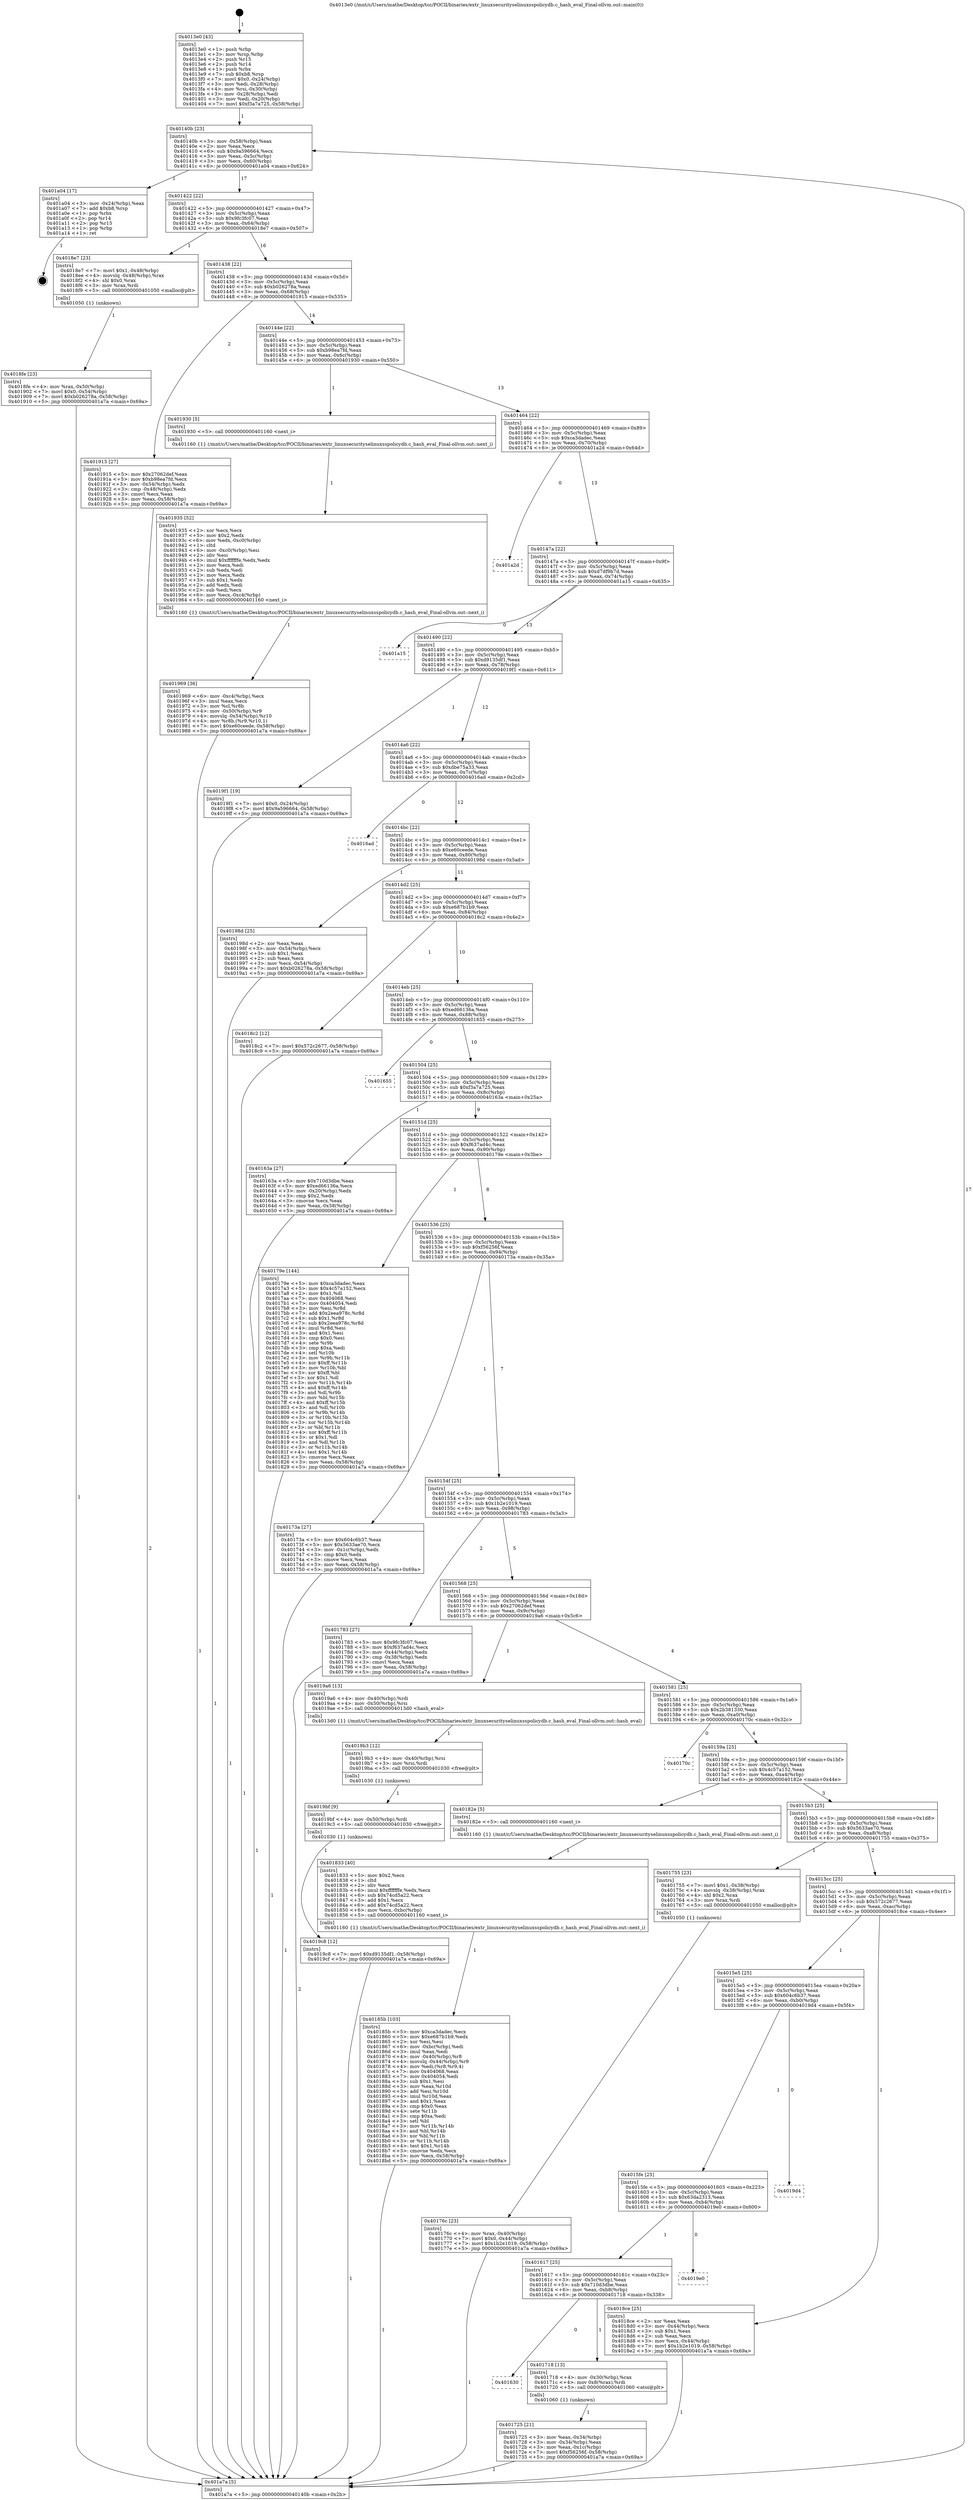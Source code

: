 digraph "0x4013e0" {
  label = "0x4013e0 (/mnt/c/Users/mathe/Desktop/tcc/POCII/binaries/extr_linuxsecurityselinuxsspolicydb.c_hash_eval_Final-ollvm.out::main(0))"
  labelloc = "t"
  node[shape=record]

  Entry [label="",width=0.3,height=0.3,shape=circle,fillcolor=black,style=filled]
  "0x40140b" [label="{
     0x40140b [23]\l
     | [instrs]\l
     &nbsp;&nbsp;0x40140b \<+3\>: mov -0x58(%rbp),%eax\l
     &nbsp;&nbsp;0x40140e \<+2\>: mov %eax,%ecx\l
     &nbsp;&nbsp;0x401410 \<+6\>: sub $0x9a596664,%ecx\l
     &nbsp;&nbsp;0x401416 \<+3\>: mov %eax,-0x5c(%rbp)\l
     &nbsp;&nbsp;0x401419 \<+3\>: mov %ecx,-0x60(%rbp)\l
     &nbsp;&nbsp;0x40141c \<+6\>: je 0000000000401a04 \<main+0x624\>\l
  }"]
  "0x401a04" [label="{
     0x401a04 [17]\l
     | [instrs]\l
     &nbsp;&nbsp;0x401a04 \<+3\>: mov -0x24(%rbp),%eax\l
     &nbsp;&nbsp;0x401a07 \<+7\>: add $0xb8,%rsp\l
     &nbsp;&nbsp;0x401a0e \<+1\>: pop %rbx\l
     &nbsp;&nbsp;0x401a0f \<+2\>: pop %r14\l
     &nbsp;&nbsp;0x401a11 \<+2\>: pop %r15\l
     &nbsp;&nbsp;0x401a13 \<+1\>: pop %rbp\l
     &nbsp;&nbsp;0x401a14 \<+1\>: ret\l
  }"]
  "0x401422" [label="{
     0x401422 [22]\l
     | [instrs]\l
     &nbsp;&nbsp;0x401422 \<+5\>: jmp 0000000000401427 \<main+0x47\>\l
     &nbsp;&nbsp;0x401427 \<+3\>: mov -0x5c(%rbp),%eax\l
     &nbsp;&nbsp;0x40142a \<+5\>: sub $0x9fc3fc07,%eax\l
     &nbsp;&nbsp;0x40142f \<+3\>: mov %eax,-0x64(%rbp)\l
     &nbsp;&nbsp;0x401432 \<+6\>: je 00000000004018e7 \<main+0x507\>\l
  }"]
  Exit [label="",width=0.3,height=0.3,shape=circle,fillcolor=black,style=filled,peripheries=2]
  "0x4018e7" [label="{
     0x4018e7 [23]\l
     | [instrs]\l
     &nbsp;&nbsp;0x4018e7 \<+7\>: movl $0x1,-0x48(%rbp)\l
     &nbsp;&nbsp;0x4018ee \<+4\>: movslq -0x48(%rbp),%rax\l
     &nbsp;&nbsp;0x4018f2 \<+4\>: shl $0x0,%rax\l
     &nbsp;&nbsp;0x4018f6 \<+3\>: mov %rax,%rdi\l
     &nbsp;&nbsp;0x4018f9 \<+5\>: call 0000000000401050 \<malloc@plt\>\l
     | [calls]\l
     &nbsp;&nbsp;0x401050 \{1\} (unknown)\l
  }"]
  "0x401438" [label="{
     0x401438 [22]\l
     | [instrs]\l
     &nbsp;&nbsp;0x401438 \<+5\>: jmp 000000000040143d \<main+0x5d\>\l
     &nbsp;&nbsp;0x40143d \<+3\>: mov -0x5c(%rbp),%eax\l
     &nbsp;&nbsp;0x401440 \<+5\>: sub $0xb026278a,%eax\l
     &nbsp;&nbsp;0x401445 \<+3\>: mov %eax,-0x68(%rbp)\l
     &nbsp;&nbsp;0x401448 \<+6\>: je 0000000000401915 \<main+0x535\>\l
  }"]
  "0x4019c8" [label="{
     0x4019c8 [12]\l
     | [instrs]\l
     &nbsp;&nbsp;0x4019c8 \<+7\>: movl $0xd9135df1,-0x58(%rbp)\l
     &nbsp;&nbsp;0x4019cf \<+5\>: jmp 0000000000401a7a \<main+0x69a\>\l
  }"]
  "0x401915" [label="{
     0x401915 [27]\l
     | [instrs]\l
     &nbsp;&nbsp;0x401915 \<+5\>: mov $0x27062def,%eax\l
     &nbsp;&nbsp;0x40191a \<+5\>: mov $0xb98ea7fd,%ecx\l
     &nbsp;&nbsp;0x40191f \<+3\>: mov -0x54(%rbp),%edx\l
     &nbsp;&nbsp;0x401922 \<+3\>: cmp -0x48(%rbp),%edx\l
     &nbsp;&nbsp;0x401925 \<+3\>: cmovl %ecx,%eax\l
     &nbsp;&nbsp;0x401928 \<+3\>: mov %eax,-0x58(%rbp)\l
     &nbsp;&nbsp;0x40192b \<+5\>: jmp 0000000000401a7a \<main+0x69a\>\l
  }"]
  "0x40144e" [label="{
     0x40144e [22]\l
     | [instrs]\l
     &nbsp;&nbsp;0x40144e \<+5\>: jmp 0000000000401453 \<main+0x73\>\l
     &nbsp;&nbsp;0x401453 \<+3\>: mov -0x5c(%rbp),%eax\l
     &nbsp;&nbsp;0x401456 \<+5\>: sub $0xb98ea7fd,%eax\l
     &nbsp;&nbsp;0x40145b \<+3\>: mov %eax,-0x6c(%rbp)\l
     &nbsp;&nbsp;0x40145e \<+6\>: je 0000000000401930 \<main+0x550\>\l
  }"]
  "0x4019bf" [label="{
     0x4019bf [9]\l
     | [instrs]\l
     &nbsp;&nbsp;0x4019bf \<+4\>: mov -0x50(%rbp),%rdi\l
     &nbsp;&nbsp;0x4019c3 \<+5\>: call 0000000000401030 \<free@plt\>\l
     | [calls]\l
     &nbsp;&nbsp;0x401030 \{1\} (unknown)\l
  }"]
  "0x401930" [label="{
     0x401930 [5]\l
     | [instrs]\l
     &nbsp;&nbsp;0x401930 \<+5\>: call 0000000000401160 \<next_i\>\l
     | [calls]\l
     &nbsp;&nbsp;0x401160 \{1\} (/mnt/c/Users/mathe/Desktop/tcc/POCII/binaries/extr_linuxsecurityselinuxsspolicydb.c_hash_eval_Final-ollvm.out::next_i)\l
  }"]
  "0x401464" [label="{
     0x401464 [22]\l
     | [instrs]\l
     &nbsp;&nbsp;0x401464 \<+5\>: jmp 0000000000401469 \<main+0x89\>\l
     &nbsp;&nbsp;0x401469 \<+3\>: mov -0x5c(%rbp),%eax\l
     &nbsp;&nbsp;0x40146c \<+5\>: sub $0xca3dadec,%eax\l
     &nbsp;&nbsp;0x401471 \<+3\>: mov %eax,-0x70(%rbp)\l
     &nbsp;&nbsp;0x401474 \<+6\>: je 0000000000401a2d \<main+0x64d\>\l
  }"]
  "0x4019b3" [label="{
     0x4019b3 [12]\l
     | [instrs]\l
     &nbsp;&nbsp;0x4019b3 \<+4\>: mov -0x40(%rbp),%rsi\l
     &nbsp;&nbsp;0x4019b7 \<+3\>: mov %rsi,%rdi\l
     &nbsp;&nbsp;0x4019ba \<+5\>: call 0000000000401030 \<free@plt\>\l
     | [calls]\l
     &nbsp;&nbsp;0x401030 \{1\} (unknown)\l
  }"]
  "0x401a2d" [label="{
     0x401a2d\l
  }", style=dashed]
  "0x40147a" [label="{
     0x40147a [22]\l
     | [instrs]\l
     &nbsp;&nbsp;0x40147a \<+5\>: jmp 000000000040147f \<main+0x9f\>\l
     &nbsp;&nbsp;0x40147f \<+3\>: mov -0x5c(%rbp),%eax\l
     &nbsp;&nbsp;0x401482 \<+5\>: sub $0xd7df9b7d,%eax\l
     &nbsp;&nbsp;0x401487 \<+3\>: mov %eax,-0x74(%rbp)\l
     &nbsp;&nbsp;0x40148a \<+6\>: je 0000000000401a15 \<main+0x635\>\l
  }"]
  "0x401969" [label="{
     0x401969 [36]\l
     | [instrs]\l
     &nbsp;&nbsp;0x401969 \<+6\>: mov -0xc4(%rbp),%ecx\l
     &nbsp;&nbsp;0x40196f \<+3\>: imul %eax,%ecx\l
     &nbsp;&nbsp;0x401972 \<+3\>: mov %cl,%r8b\l
     &nbsp;&nbsp;0x401975 \<+4\>: mov -0x50(%rbp),%r9\l
     &nbsp;&nbsp;0x401979 \<+4\>: movslq -0x54(%rbp),%r10\l
     &nbsp;&nbsp;0x40197d \<+4\>: mov %r8b,(%r9,%r10,1)\l
     &nbsp;&nbsp;0x401981 \<+7\>: movl $0xe60ceede,-0x58(%rbp)\l
     &nbsp;&nbsp;0x401988 \<+5\>: jmp 0000000000401a7a \<main+0x69a\>\l
  }"]
  "0x401a15" [label="{
     0x401a15\l
  }", style=dashed]
  "0x401490" [label="{
     0x401490 [22]\l
     | [instrs]\l
     &nbsp;&nbsp;0x401490 \<+5\>: jmp 0000000000401495 \<main+0xb5\>\l
     &nbsp;&nbsp;0x401495 \<+3\>: mov -0x5c(%rbp),%eax\l
     &nbsp;&nbsp;0x401498 \<+5\>: sub $0xd9135df1,%eax\l
     &nbsp;&nbsp;0x40149d \<+3\>: mov %eax,-0x78(%rbp)\l
     &nbsp;&nbsp;0x4014a0 \<+6\>: je 00000000004019f1 \<main+0x611\>\l
  }"]
  "0x401935" [label="{
     0x401935 [52]\l
     | [instrs]\l
     &nbsp;&nbsp;0x401935 \<+2\>: xor %ecx,%ecx\l
     &nbsp;&nbsp;0x401937 \<+5\>: mov $0x2,%edx\l
     &nbsp;&nbsp;0x40193c \<+6\>: mov %edx,-0xc0(%rbp)\l
     &nbsp;&nbsp;0x401942 \<+1\>: cltd\l
     &nbsp;&nbsp;0x401943 \<+6\>: mov -0xc0(%rbp),%esi\l
     &nbsp;&nbsp;0x401949 \<+2\>: idiv %esi\l
     &nbsp;&nbsp;0x40194b \<+6\>: imul $0xfffffffe,%edx,%edx\l
     &nbsp;&nbsp;0x401951 \<+2\>: mov %ecx,%edi\l
     &nbsp;&nbsp;0x401953 \<+2\>: sub %edx,%edi\l
     &nbsp;&nbsp;0x401955 \<+2\>: mov %ecx,%edx\l
     &nbsp;&nbsp;0x401957 \<+3\>: sub $0x1,%edx\l
     &nbsp;&nbsp;0x40195a \<+2\>: add %edx,%edi\l
     &nbsp;&nbsp;0x40195c \<+2\>: sub %edi,%ecx\l
     &nbsp;&nbsp;0x40195e \<+6\>: mov %ecx,-0xc4(%rbp)\l
     &nbsp;&nbsp;0x401964 \<+5\>: call 0000000000401160 \<next_i\>\l
     | [calls]\l
     &nbsp;&nbsp;0x401160 \{1\} (/mnt/c/Users/mathe/Desktop/tcc/POCII/binaries/extr_linuxsecurityselinuxsspolicydb.c_hash_eval_Final-ollvm.out::next_i)\l
  }"]
  "0x4019f1" [label="{
     0x4019f1 [19]\l
     | [instrs]\l
     &nbsp;&nbsp;0x4019f1 \<+7\>: movl $0x0,-0x24(%rbp)\l
     &nbsp;&nbsp;0x4019f8 \<+7\>: movl $0x9a596664,-0x58(%rbp)\l
     &nbsp;&nbsp;0x4019ff \<+5\>: jmp 0000000000401a7a \<main+0x69a\>\l
  }"]
  "0x4014a6" [label="{
     0x4014a6 [22]\l
     | [instrs]\l
     &nbsp;&nbsp;0x4014a6 \<+5\>: jmp 00000000004014ab \<main+0xcb\>\l
     &nbsp;&nbsp;0x4014ab \<+3\>: mov -0x5c(%rbp),%eax\l
     &nbsp;&nbsp;0x4014ae \<+5\>: sub $0xdbe75a33,%eax\l
     &nbsp;&nbsp;0x4014b3 \<+3\>: mov %eax,-0x7c(%rbp)\l
     &nbsp;&nbsp;0x4014b6 \<+6\>: je 00000000004016ad \<main+0x2cd\>\l
  }"]
  "0x4018fe" [label="{
     0x4018fe [23]\l
     | [instrs]\l
     &nbsp;&nbsp;0x4018fe \<+4\>: mov %rax,-0x50(%rbp)\l
     &nbsp;&nbsp;0x401902 \<+7\>: movl $0x0,-0x54(%rbp)\l
     &nbsp;&nbsp;0x401909 \<+7\>: movl $0xb026278a,-0x58(%rbp)\l
     &nbsp;&nbsp;0x401910 \<+5\>: jmp 0000000000401a7a \<main+0x69a\>\l
  }"]
  "0x4016ad" [label="{
     0x4016ad\l
  }", style=dashed]
  "0x4014bc" [label="{
     0x4014bc [22]\l
     | [instrs]\l
     &nbsp;&nbsp;0x4014bc \<+5\>: jmp 00000000004014c1 \<main+0xe1\>\l
     &nbsp;&nbsp;0x4014c1 \<+3\>: mov -0x5c(%rbp),%eax\l
     &nbsp;&nbsp;0x4014c4 \<+5\>: sub $0xe60ceede,%eax\l
     &nbsp;&nbsp;0x4014c9 \<+3\>: mov %eax,-0x80(%rbp)\l
     &nbsp;&nbsp;0x4014cc \<+6\>: je 000000000040198d \<main+0x5ad\>\l
  }"]
  "0x40185b" [label="{
     0x40185b [103]\l
     | [instrs]\l
     &nbsp;&nbsp;0x40185b \<+5\>: mov $0xca3dadec,%ecx\l
     &nbsp;&nbsp;0x401860 \<+5\>: mov $0xe687b1b9,%edx\l
     &nbsp;&nbsp;0x401865 \<+2\>: xor %esi,%esi\l
     &nbsp;&nbsp;0x401867 \<+6\>: mov -0xbc(%rbp),%edi\l
     &nbsp;&nbsp;0x40186d \<+3\>: imul %eax,%edi\l
     &nbsp;&nbsp;0x401870 \<+4\>: mov -0x40(%rbp),%r8\l
     &nbsp;&nbsp;0x401874 \<+4\>: movslq -0x44(%rbp),%r9\l
     &nbsp;&nbsp;0x401878 \<+4\>: mov %edi,(%r8,%r9,4)\l
     &nbsp;&nbsp;0x40187c \<+7\>: mov 0x404068,%eax\l
     &nbsp;&nbsp;0x401883 \<+7\>: mov 0x404054,%edi\l
     &nbsp;&nbsp;0x40188a \<+3\>: sub $0x1,%esi\l
     &nbsp;&nbsp;0x40188d \<+3\>: mov %eax,%r10d\l
     &nbsp;&nbsp;0x401890 \<+3\>: add %esi,%r10d\l
     &nbsp;&nbsp;0x401893 \<+4\>: imul %r10d,%eax\l
     &nbsp;&nbsp;0x401897 \<+3\>: and $0x1,%eax\l
     &nbsp;&nbsp;0x40189a \<+3\>: cmp $0x0,%eax\l
     &nbsp;&nbsp;0x40189d \<+4\>: sete %r11b\l
     &nbsp;&nbsp;0x4018a1 \<+3\>: cmp $0xa,%edi\l
     &nbsp;&nbsp;0x4018a4 \<+3\>: setl %bl\l
     &nbsp;&nbsp;0x4018a7 \<+3\>: mov %r11b,%r14b\l
     &nbsp;&nbsp;0x4018aa \<+3\>: and %bl,%r14b\l
     &nbsp;&nbsp;0x4018ad \<+3\>: xor %bl,%r11b\l
     &nbsp;&nbsp;0x4018b0 \<+3\>: or %r11b,%r14b\l
     &nbsp;&nbsp;0x4018b3 \<+4\>: test $0x1,%r14b\l
     &nbsp;&nbsp;0x4018b7 \<+3\>: cmovne %edx,%ecx\l
     &nbsp;&nbsp;0x4018ba \<+3\>: mov %ecx,-0x58(%rbp)\l
     &nbsp;&nbsp;0x4018bd \<+5\>: jmp 0000000000401a7a \<main+0x69a\>\l
  }"]
  "0x40198d" [label="{
     0x40198d [25]\l
     | [instrs]\l
     &nbsp;&nbsp;0x40198d \<+2\>: xor %eax,%eax\l
     &nbsp;&nbsp;0x40198f \<+3\>: mov -0x54(%rbp),%ecx\l
     &nbsp;&nbsp;0x401992 \<+3\>: sub $0x1,%eax\l
     &nbsp;&nbsp;0x401995 \<+2\>: sub %eax,%ecx\l
     &nbsp;&nbsp;0x401997 \<+3\>: mov %ecx,-0x54(%rbp)\l
     &nbsp;&nbsp;0x40199a \<+7\>: movl $0xb026278a,-0x58(%rbp)\l
     &nbsp;&nbsp;0x4019a1 \<+5\>: jmp 0000000000401a7a \<main+0x69a\>\l
  }"]
  "0x4014d2" [label="{
     0x4014d2 [25]\l
     | [instrs]\l
     &nbsp;&nbsp;0x4014d2 \<+5\>: jmp 00000000004014d7 \<main+0xf7\>\l
     &nbsp;&nbsp;0x4014d7 \<+3\>: mov -0x5c(%rbp),%eax\l
     &nbsp;&nbsp;0x4014da \<+5\>: sub $0xe687b1b9,%eax\l
     &nbsp;&nbsp;0x4014df \<+6\>: mov %eax,-0x84(%rbp)\l
     &nbsp;&nbsp;0x4014e5 \<+6\>: je 00000000004018c2 \<main+0x4e2\>\l
  }"]
  "0x401833" [label="{
     0x401833 [40]\l
     | [instrs]\l
     &nbsp;&nbsp;0x401833 \<+5\>: mov $0x2,%ecx\l
     &nbsp;&nbsp;0x401838 \<+1\>: cltd\l
     &nbsp;&nbsp;0x401839 \<+2\>: idiv %ecx\l
     &nbsp;&nbsp;0x40183b \<+6\>: imul $0xfffffffe,%edx,%ecx\l
     &nbsp;&nbsp;0x401841 \<+6\>: sub $0x74cd5a22,%ecx\l
     &nbsp;&nbsp;0x401847 \<+3\>: add $0x1,%ecx\l
     &nbsp;&nbsp;0x40184a \<+6\>: add $0x74cd5a22,%ecx\l
     &nbsp;&nbsp;0x401850 \<+6\>: mov %ecx,-0xbc(%rbp)\l
     &nbsp;&nbsp;0x401856 \<+5\>: call 0000000000401160 \<next_i\>\l
     | [calls]\l
     &nbsp;&nbsp;0x401160 \{1\} (/mnt/c/Users/mathe/Desktop/tcc/POCII/binaries/extr_linuxsecurityselinuxsspolicydb.c_hash_eval_Final-ollvm.out::next_i)\l
  }"]
  "0x4018c2" [label="{
     0x4018c2 [12]\l
     | [instrs]\l
     &nbsp;&nbsp;0x4018c2 \<+7\>: movl $0x572c2677,-0x58(%rbp)\l
     &nbsp;&nbsp;0x4018c9 \<+5\>: jmp 0000000000401a7a \<main+0x69a\>\l
  }"]
  "0x4014eb" [label="{
     0x4014eb [25]\l
     | [instrs]\l
     &nbsp;&nbsp;0x4014eb \<+5\>: jmp 00000000004014f0 \<main+0x110\>\l
     &nbsp;&nbsp;0x4014f0 \<+3\>: mov -0x5c(%rbp),%eax\l
     &nbsp;&nbsp;0x4014f3 \<+5\>: sub $0xed66136a,%eax\l
     &nbsp;&nbsp;0x4014f8 \<+6\>: mov %eax,-0x88(%rbp)\l
     &nbsp;&nbsp;0x4014fe \<+6\>: je 0000000000401655 \<main+0x275\>\l
  }"]
  "0x40176c" [label="{
     0x40176c [23]\l
     | [instrs]\l
     &nbsp;&nbsp;0x40176c \<+4\>: mov %rax,-0x40(%rbp)\l
     &nbsp;&nbsp;0x401770 \<+7\>: movl $0x0,-0x44(%rbp)\l
     &nbsp;&nbsp;0x401777 \<+7\>: movl $0x1b2e1019,-0x58(%rbp)\l
     &nbsp;&nbsp;0x40177e \<+5\>: jmp 0000000000401a7a \<main+0x69a\>\l
  }"]
  "0x401655" [label="{
     0x401655\l
  }", style=dashed]
  "0x401504" [label="{
     0x401504 [25]\l
     | [instrs]\l
     &nbsp;&nbsp;0x401504 \<+5\>: jmp 0000000000401509 \<main+0x129\>\l
     &nbsp;&nbsp;0x401509 \<+3\>: mov -0x5c(%rbp),%eax\l
     &nbsp;&nbsp;0x40150c \<+5\>: sub $0xf3a7a725,%eax\l
     &nbsp;&nbsp;0x401511 \<+6\>: mov %eax,-0x8c(%rbp)\l
     &nbsp;&nbsp;0x401517 \<+6\>: je 000000000040163a \<main+0x25a\>\l
  }"]
  "0x401725" [label="{
     0x401725 [21]\l
     | [instrs]\l
     &nbsp;&nbsp;0x401725 \<+3\>: mov %eax,-0x34(%rbp)\l
     &nbsp;&nbsp;0x401728 \<+3\>: mov -0x34(%rbp),%eax\l
     &nbsp;&nbsp;0x40172b \<+3\>: mov %eax,-0x1c(%rbp)\l
     &nbsp;&nbsp;0x40172e \<+7\>: movl $0xf56256f,-0x58(%rbp)\l
     &nbsp;&nbsp;0x401735 \<+5\>: jmp 0000000000401a7a \<main+0x69a\>\l
  }"]
  "0x40163a" [label="{
     0x40163a [27]\l
     | [instrs]\l
     &nbsp;&nbsp;0x40163a \<+5\>: mov $0x710d3dbe,%eax\l
     &nbsp;&nbsp;0x40163f \<+5\>: mov $0xed66136a,%ecx\l
     &nbsp;&nbsp;0x401644 \<+3\>: mov -0x20(%rbp),%edx\l
     &nbsp;&nbsp;0x401647 \<+3\>: cmp $0x2,%edx\l
     &nbsp;&nbsp;0x40164a \<+3\>: cmovne %ecx,%eax\l
     &nbsp;&nbsp;0x40164d \<+3\>: mov %eax,-0x58(%rbp)\l
     &nbsp;&nbsp;0x401650 \<+5\>: jmp 0000000000401a7a \<main+0x69a\>\l
  }"]
  "0x40151d" [label="{
     0x40151d [25]\l
     | [instrs]\l
     &nbsp;&nbsp;0x40151d \<+5\>: jmp 0000000000401522 \<main+0x142\>\l
     &nbsp;&nbsp;0x401522 \<+3\>: mov -0x5c(%rbp),%eax\l
     &nbsp;&nbsp;0x401525 \<+5\>: sub $0xf637ad4c,%eax\l
     &nbsp;&nbsp;0x40152a \<+6\>: mov %eax,-0x90(%rbp)\l
     &nbsp;&nbsp;0x401530 \<+6\>: je 000000000040179e \<main+0x3be\>\l
  }"]
  "0x401a7a" [label="{
     0x401a7a [5]\l
     | [instrs]\l
     &nbsp;&nbsp;0x401a7a \<+5\>: jmp 000000000040140b \<main+0x2b\>\l
  }"]
  "0x4013e0" [label="{
     0x4013e0 [43]\l
     | [instrs]\l
     &nbsp;&nbsp;0x4013e0 \<+1\>: push %rbp\l
     &nbsp;&nbsp;0x4013e1 \<+3\>: mov %rsp,%rbp\l
     &nbsp;&nbsp;0x4013e4 \<+2\>: push %r15\l
     &nbsp;&nbsp;0x4013e6 \<+2\>: push %r14\l
     &nbsp;&nbsp;0x4013e8 \<+1\>: push %rbx\l
     &nbsp;&nbsp;0x4013e9 \<+7\>: sub $0xb8,%rsp\l
     &nbsp;&nbsp;0x4013f0 \<+7\>: movl $0x0,-0x24(%rbp)\l
     &nbsp;&nbsp;0x4013f7 \<+3\>: mov %edi,-0x28(%rbp)\l
     &nbsp;&nbsp;0x4013fa \<+4\>: mov %rsi,-0x30(%rbp)\l
     &nbsp;&nbsp;0x4013fe \<+3\>: mov -0x28(%rbp),%edi\l
     &nbsp;&nbsp;0x401401 \<+3\>: mov %edi,-0x20(%rbp)\l
     &nbsp;&nbsp;0x401404 \<+7\>: movl $0xf3a7a725,-0x58(%rbp)\l
  }"]
  "0x401630" [label="{
     0x401630\l
  }", style=dashed]
  "0x40179e" [label="{
     0x40179e [144]\l
     | [instrs]\l
     &nbsp;&nbsp;0x40179e \<+5\>: mov $0xca3dadec,%eax\l
     &nbsp;&nbsp;0x4017a3 \<+5\>: mov $0x4c57a152,%ecx\l
     &nbsp;&nbsp;0x4017a8 \<+2\>: mov $0x1,%dl\l
     &nbsp;&nbsp;0x4017aa \<+7\>: mov 0x404068,%esi\l
     &nbsp;&nbsp;0x4017b1 \<+7\>: mov 0x404054,%edi\l
     &nbsp;&nbsp;0x4017b8 \<+3\>: mov %esi,%r8d\l
     &nbsp;&nbsp;0x4017bb \<+7\>: add $0x2eea978c,%r8d\l
     &nbsp;&nbsp;0x4017c2 \<+4\>: sub $0x1,%r8d\l
     &nbsp;&nbsp;0x4017c6 \<+7\>: sub $0x2eea978c,%r8d\l
     &nbsp;&nbsp;0x4017cd \<+4\>: imul %r8d,%esi\l
     &nbsp;&nbsp;0x4017d1 \<+3\>: and $0x1,%esi\l
     &nbsp;&nbsp;0x4017d4 \<+3\>: cmp $0x0,%esi\l
     &nbsp;&nbsp;0x4017d7 \<+4\>: sete %r9b\l
     &nbsp;&nbsp;0x4017db \<+3\>: cmp $0xa,%edi\l
     &nbsp;&nbsp;0x4017de \<+4\>: setl %r10b\l
     &nbsp;&nbsp;0x4017e2 \<+3\>: mov %r9b,%r11b\l
     &nbsp;&nbsp;0x4017e5 \<+4\>: xor $0xff,%r11b\l
     &nbsp;&nbsp;0x4017e9 \<+3\>: mov %r10b,%bl\l
     &nbsp;&nbsp;0x4017ec \<+3\>: xor $0xff,%bl\l
     &nbsp;&nbsp;0x4017ef \<+3\>: xor $0x1,%dl\l
     &nbsp;&nbsp;0x4017f2 \<+3\>: mov %r11b,%r14b\l
     &nbsp;&nbsp;0x4017f5 \<+4\>: and $0xff,%r14b\l
     &nbsp;&nbsp;0x4017f9 \<+3\>: and %dl,%r9b\l
     &nbsp;&nbsp;0x4017fc \<+3\>: mov %bl,%r15b\l
     &nbsp;&nbsp;0x4017ff \<+4\>: and $0xff,%r15b\l
     &nbsp;&nbsp;0x401803 \<+3\>: and %dl,%r10b\l
     &nbsp;&nbsp;0x401806 \<+3\>: or %r9b,%r14b\l
     &nbsp;&nbsp;0x401809 \<+3\>: or %r10b,%r15b\l
     &nbsp;&nbsp;0x40180c \<+3\>: xor %r15b,%r14b\l
     &nbsp;&nbsp;0x40180f \<+3\>: or %bl,%r11b\l
     &nbsp;&nbsp;0x401812 \<+4\>: xor $0xff,%r11b\l
     &nbsp;&nbsp;0x401816 \<+3\>: or $0x1,%dl\l
     &nbsp;&nbsp;0x401819 \<+3\>: and %dl,%r11b\l
     &nbsp;&nbsp;0x40181c \<+3\>: or %r11b,%r14b\l
     &nbsp;&nbsp;0x40181f \<+4\>: test $0x1,%r14b\l
     &nbsp;&nbsp;0x401823 \<+3\>: cmovne %ecx,%eax\l
     &nbsp;&nbsp;0x401826 \<+3\>: mov %eax,-0x58(%rbp)\l
     &nbsp;&nbsp;0x401829 \<+5\>: jmp 0000000000401a7a \<main+0x69a\>\l
  }"]
  "0x401536" [label="{
     0x401536 [25]\l
     | [instrs]\l
     &nbsp;&nbsp;0x401536 \<+5\>: jmp 000000000040153b \<main+0x15b\>\l
     &nbsp;&nbsp;0x40153b \<+3\>: mov -0x5c(%rbp),%eax\l
     &nbsp;&nbsp;0x40153e \<+5\>: sub $0xf56256f,%eax\l
     &nbsp;&nbsp;0x401543 \<+6\>: mov %eax,-0x94(%rbp)\l
     &nbsp;&nbsp;0x401549 \<+6\>: je 000000000040173a \<main+0x35a\>\l
  }"]
  "0x401718" [label="{
     0x401718 [13]\l
     | [instrs]\l
     &nbsp;&nbsp;0x401718 \<+4\>: mov -0x30(%rbp),%rax\l
     &nbsp;&nbsp;0x40171c \<+4\>: mov 0x8(%rax),%rdi\l
     &nbsp;&nbsp;0x401720 \<+5\>: call 0000000000401060 \<atoi@plt\>\l
     | [calls]\l
     &nbsp;&nbsp;0x401060 \{1\} (unknown)\l
  }"]
  "0x40173a" [label="{
     0x40173a [27]\l
     | [instrs]\l
     &nbsp;&nbsp;0x40173a \<+5\>: mov $0x604c6b37,%eax\l
     &nbsp;&nbsp;0x40173f \<+5\>: mov $0x5633ae70,%ecx\l
     &nbsp;&nbsp;0x401744 \<+3\>: mov -0x1c(%rbp),%edx\l
     &nbsp;&nbsp;0x401747 \<+3\>: cmp $0x0,%edx\l
     &nbsp;&nbsp;0x40174a \<+3\>: cmove %ecx,%eax\l
     &nbsp;&nbsp;0x40174d \<+3\>: mov %eax,-0x58(%rbp)\l
     &nbsp;&nbsp;0x401750 \<+5\>: jmp 0000000000401a7a \<main+0x69a\>\l
  }"]
  "0x40154f" [label="{
     0x40154f [25]\l
     | [instrs]\l
     &nbsp;&nbsp;0x40154f \<+5\>: jmp 0000000000401554 \<main+0x174\>\l
     &nbsp;&nbsp;0x401554 \<+3\>: mov -0x5c(%rbp),%eax\l
     &nbsp;&nbsp;0x401557 \<+5\>: sub $0x1b2e1019,%eax\l
     &nbsp;&nbsp;0x40155c \<+6\>: mov %eax,-0x98(%rbp)\l
     &nbsp;&nbsp;0x401562 \<+6\>: je 0000000000401783 \<main+0x3a3\>\l
  }"]
  "0x401617" [label="{
     0x401617 [25]\l
     | [instrs]\l
     &nbsp;&nbsp;0x401617 \<+5\>: jmp 000000000040161c \<main+0x23c\>\l
     &nbsp;&nbsp;0x40161c \<+3\>: mov -0x5c(%rbp),%eax\l
     &nbsp;&nbsp;0x40161f \<+5\>: sub $0x710d3dbe,%eax\l
     &nbsp;&nbsp;0x401624 \<+6\>: mov %eax,-0xb8(%rbp)\l
     &nbsp;&nbsp;0x40162a \<+6\>: je 0000000000401718 \<main+0x338\>\l
  }"]
  "0x401783" [label="{
     0x401783 [27]\l
     | [instrs]\l
     &nbsp;&nbsp;0x401783 \<+5\>: mov $0x9fc3fc07,%eax\l
     &nbsp;&nbsp;0x401788 \<+5\>: mov $0xf637ad4c,%ecx\l
     &nbsp;&nbsp;0x40178d \<+3\>: mov -0x44(%rbp),%edx\l
     &nbsp;&nbsp;0x401790 \<+3\>: cmp -0x38(%rbp),%edx\l
     &nbsp;&nbsp;0x401793 \<+3\>: cmovl %ecx,%eax\l
     &nbsp;&nbsp;0x401796 \<+3\>: mov %eax,-0x58(%rbp)\l
     &nbsp;&nbsp;0x401799 \<+5\>: jmp 0000000000401a7a \<main+0x69a\>\l
  }"]
  "0x401568" [label="{
     0x401568 [25]\l
     | [instrs]\l
     &nbsp;&nbsp;0x401568 \<+5\>: jmp 000000000040156d \<main+0x18d\>\l
     &nbsp;&nbsp;0x40156d \<+3\>: mov -0x5c(%rbp),%eax\l
     &nbsp;&nbsp;0x401570 \<+5\>: sub $0x27062def,%eax\l
     &nbsp;&nbsp;0x401575 \<+6\>: mov %eax,-0x9c(%rbp)\l
     &nbsp;&nbsp;0x40157b \<+6\>: je 00000000004019a6 \<main+0x5c6\>\l
  }"]
  "0x4019e0" [label="{
     0x4019e0\l
  }", style=dashed]
  "0x4019a6" [label="{
     0x4019a6 [13]\l
     | [instrs]\l
     &nbsp;&nbsp;0x4019a6 \<+4\>: mov -0x40(%rbp),%rdi\l
     &nbsp;&nbsp;0x4019aa \<+4\>: mov -0x50(%rbp),%rsi\l
     &nbsp;&nbsp;0x4019ae \<+5\>: call 00000000004013d0 \<hash_eval\>\l
     | [calls]\l
     &nbsp;&nbsp;0x4013d0 \{1\} (/mnt/c/Users/mathe/Desktop/tcc/POCII/binaries/extr_linuxsecurityselinuxsspolicydb.c_hash_eval_Final-ollvm.out::hash_eval)\l
  }"]
  "0x401581" [label="{
     0x401581 [25]\l
     | [instrs]\l
     &nbsp;&nbsp;0x401581 \<+5\>: jmp 0000000000401586 \<main+0x1a6\>\l
     &nbsp;&nbsp;0x401586 \<+3\>: mov -0x5c(%rbp),%eax\l
     &nbsp;&nbsp;0x401589 \<+5\>: sub $0x2b381330,%eax\l
     &nbsp;&nbsp;0x40158e \<+6\>: mov %eax,-0xa0(%rbp)\l
     &nbsp;&nbsp;0x401594 \<+6\>: je 000000000040170c \<main+0x32c\>\l
  }"]
  "0x4015fe" [label="{
     0x4015fe [25]\l
     | [instrs]\l
     &nbsp;&nbsp;0x4015fe \<+5\>: jmp 0000000000401603 \<main+0x223\>\l
     &nbsp;&nbsp;0x401603 \<+3\>: mov -0x5c(%rbp),%eax\l
     &nbsp;&nbsp;0x401606 \<+5\>: sub $0x63da2313,%eax\l
     &nbsp;&nbsp;0x40160b \<+6\>: mov %eax,-0xb4(%rbp)\l
     &nbsp;&nbsp;0x401611 \<+6\>: je 00000000004019e0 \<main+0x600\>\l
  }"]
  "0x40170c" [label="{
     0x40170c\l
  }", style=dashed]
  "0x40159a" [label="{
     0x40159a [25]\l
     | [instrs]\l
     &nbsp;&nbsp;0x40159a \<+5\>: jmp 000000000040159f \<main+0x1bf\>\l
     &nbsp;&nbsp;0x40159f \<+3\>: mov -0x5c(%rbp),%eax\l
     &nbsp;&nbsp;0x4015a2 \<+5\>: sub $0x4c57a152,%eax\l
     &nbsp;&nbsp;0x4015a7 \<+6\>: mov %eax,-0xa4(%rbp)\l
     &nbsp;&nbsp;0x4015ad \<+6\>: je 000000000040182e \<main+0x44e\>\l
  }"]
  "0x4019d4" [label="{
     0x4019d4\l
  }", style=dashed]
  "0x40182e" [label="{
     0x40182e [5]\l
     | [instrs]\l
     &nbsp;&nbsp;0x40182e \<+5\>: call 0000000000401160 \<next_i\>\l
     | [calls]\l
     &nbsp;&nbsp;0x401160 \{1\} (/mnt/c/Users/mathe/Desktop/tcc/POCII/binaries/extr_linuxsecurityselinuxsspolicydb.c_hash_eval_Final-ollvm.out::next_i)\l
  }"]
  "0x4015b3" [label="{
     0x4015b3 [25]\l
     | [instrs]\l
     &nbsp;&nbsp;0x4015b3 \<+5\>: jmp 00000000004015b8 \<main+0x1d8\>\l
     &nbsp;&nbsp;0x4015b8 \<+3\>: mov -0x5c(%rbp),%eax\l
     &nbsp;&nbsp;0x4015bb \<+5\>: sub $0x5633ae70,%eax\l
     &nbsp;&nbsp;0x4015c0 \<+6\>: mov %eax,-0xa8(%rbp)\l
     &nbsp;&nbsp;0x4015c6 \<+6\>: je 0000000000401755 \<main+0x375\>\l
  }"]
  "0x4015e5" [label="{
     0x4015e5 [25]\l
     | [instrs]\l
     &nbsp;&nbsp;0x4015e5 \<+5\>: jmp 00000000004015ea \<main+0x20a\>\l
     &nbsp;&nbsp;0x4015ea \<+3\>: mov -0x5c(%rbp),%eax\l
     &nbsp;&nbsp;0x4015ed \<+5\>: sub $0x604c6b37,%eax\l
     &nbsp;&nbsp;0x4015f2 \<+6\>: mov %eax,-0xb0(%rbp)\l
     &nbsp;&nbsp;0x4015f8 \<+6\>: je 00000000004019d4 \<main+0x5f4\>\l
  }"]
  "0x401755" [label="{
     0x401755 [23]\l
     | [instrs]\l
     &nbsp;&nbsp;0x401755 \<+7\>: movl $0x1,-0x38(%rbp)\l
     &nbsp;&nbsp;0x40175c \<+4\>: movslq -0x38(%rbp),%rax\l
     &nbsp;&nbsp;0x401760 \<+4\>: shl $0x2,%rax\l
     &nbsp;&nbsp;0x401764 \<+3\>: mov %rax,%rdi\l
     &nbsp;&nbsp;0x401767 \<+5\>: call 0000000000401050 \<malloc@plt\>\l
     | [calls]\l
     &nbsp;&nbsp;0x401050 \{1\} (unknown)\l
  }"]
  "0x4015cc" [label="{
     0x4015cc [25]\l
     | [instrs]\l
     &nbsp;&nbsp;0x4015cc \<+5\>: jmp 00000000004015d1 \<main+0x1f1\>\l
     &nbsp;&nbsp;0x4015d1 \<+3\>: mov -0x5c(%rbp),%eax\l
     &nbsp;&nbsp;0x4015d4 \<+5\>: sub $0x572c2677,%eax\l
     &nbsp;&nbsp;0x4015d9 \<+6\>: mov %eax,-0xac(%rbp)\l
     &nbsp;&nbsp;0x4015df \<+6\>: je 00000000004018ce \<main+0x4ee\>\l
  }"]
  "0x4018ce" [label="{
     0x4018ce [25]\l
     | [instrs]\l
     &nbsp;&nbsp;0x4018ce \<+2\>: xor %eax,%eax\l
     &nbsp;&nbsp;0x4018d0 \<+3\>: mov -0x44(%rbp),%ecx\l
     &nbsp;&nbsp;0x4018d3 \<+3\>: sub $0x1,%eax\l
     &nbsp;&nbsp;0x4018d6 \<+2\>: sub %eax,%ecx\l
     &nbsp;&nbsp;0x4018d8 \<+3\>: mov %ecx,-0x44(%rbp)\l
     &nbsp;&nbsp;0x4018db \<+7\>: movl $0x1b2e1019,-0x58(%rbp)\l
     &nbsp;&nbsp;0x4018e2 \<+5\>: jmp 0000000000401a7a \<main+0x69a\>\l
  }"]
  Entry -> "0x4013e0" [label=" 1"]
  "0x40140b" -> "0x401a04" [label=" 1"]
  "0x40140b" -> "0x401422" [label=" 17"]
  "0x401a04" -> Exit [label=" 1"]
  "0x401422" -> "0x4018e7" [label=" 1"]
  "0x401422" -> "0x401438" [label=" 16"]
  "0x4019f1" -> "0x401a7a" [label=" 1"]
  "0x401438" -> "0x401915" [label=" 2"]
  "0x401438" -> "0x40144e" [label=" 14"]
  "0x4019c8" -> "0x401a7a" [label=" 1"]
  "0x40144e" -> "0x401930" [label=" 1"]
  "0x40144e" -> "0x401464" [label=" 13"]
  "0x4019bf" -> "0x4019c8" [label=" 1"]
  "0x401464" -> "0x401a2d" [label=" 0"]
  "0x401464" -> "0x40147a" [label=" 13"]
  "0x4019b3" -> "0x4019bf" [label=" 1"]
  "0x40147a" -> "0x401a15" [label=" 0"]
  "0x40147a" -> "0x401490" [label=" 13"]
  "0x4019a6" -> "0x4019b3" [label=" 1"]
  "0x401490" -> "0x4019f1" [label=" 1"]
  "0x401490" -> "0x4014a6" [label=" 12"]
  "0x40198d" -> "0x401a7a" [label=" 1"]
  "0x4014a6" -> "0x4016ad" [label=" 0"]
  "0x4014a6" -> "0x4014bc" [label=" 12"]
  "0x401969" -> "0x401a7a" [label=" 1"]
  "0x4014bc" -> "0x40198d" [label=" 1"]
  "0x4014bc" -> "0x4014d2" [label=" 11"]
  "0x401935" -> "0x401969" [label=" 1"]
  "0x4014d2" -> "0x4018c2" [label=" 1"]
  "0x4014d2" -> "0x4014eb" [label=" 10"]
  "0x401930" -> "0x401935" [label=" 1"]
  "0x4014eb" -> "0x401655" [label=" 0"]
  "0x4014eb" -> "0x401504" [label=" 10"]
  "0x401915" -> "0x401a7a" [label=" 2"]
  "0x401504" -> "0x40163a" [label=" 1"]
  "0x401504" -> "0x40151d" [label=" 9"]
  "0x40163a" -> "0x401a7a" [label=" 1"]
  "0x4013e0" -> "0x40140b" [label=" 1"]
  "0x401a7a" -> "0x40140b" [label=" 17"]
  "0x4018fe" -> "0x401a7a" [label=" 1"]
  "0x40151d" -> "0x40179e" [label=" 1"]
  "0x40151d" -> "0x401536" [label=" 8"]
  "0x4018e7" -> "0x4018fe" [label=" 1"]
  "0x401536" -> "0x40173a" [label=" 1"]
  "0x401536" -> "0x40154f" [label=" 7"]
  "0x4018ce" -> "0x401a7a" [label=" 1"]
  "0x40154f" -> "0x401783" [label=" 2"]
  "0x40154f" -> "0x401568" [label=" 5"]
  "0x40185b" -> "0x401a7a" [label=" 1"]
  "0x401568" -> "0x4019a6" [label=" 1"]
  "0x401568" -> "0x401581" [label=" 4"]
  "0x401833" -> "0x40185b" [label=" 1"]
  "0x401581" -> "0x40170c" [label=" 0"]
  "0x401581" -> "0x40159a" [label=" 4"]
  "0x40179e" -> "0x401a7a" [label=" 1"]
  "0x40159a" -> "0x40182e" [label=" 1"]
  "0x40159a" -> "0x4015b3" [label=" 3"]
  "0x401783" -> "0x401a7a" [label=" 2"]
  "0x4015b3" -> "0x401755" [label=" 1"]
  "0x4015b3" -> "0x4015cc" [label=" 2"]
  "0x401755" -> "0x40176c" [label=" 1"]
  "0x4015cc" -> "0x4018ce" [label=" 1"]
  "0x4015cc" -> "0x4015e5" [label=" 1"]
  "0x40176c" -> "0x401a7a" [label=" 1"]
  "0x4015e5" -> "0x4019d4" [label=" 0"]
  "0x4015e5" -> "0x4015fe" [label=" 1"]
  "0x40182e" -> "0x401833" [label=" 1"]
  "0x4015fe" -> "0x4019e0" [label=" 0"]
  "0x4015fe" -> "0x401617" [label=" 1"]
  "0x4018c2" -> "0x401a7a" [label=" 1"]
  "0x401617" -> "0x401718" [label=" 1"]
  "0x401617" -> "0x401630" [label=" 0"]
  "0x401718" -> "0x401725" [label=" 1"]
  "0x401725" -> "0x401a7a" [label=" 1"]
  "0x40173a" -> "0x401a7a" [label=" 1"]
}
